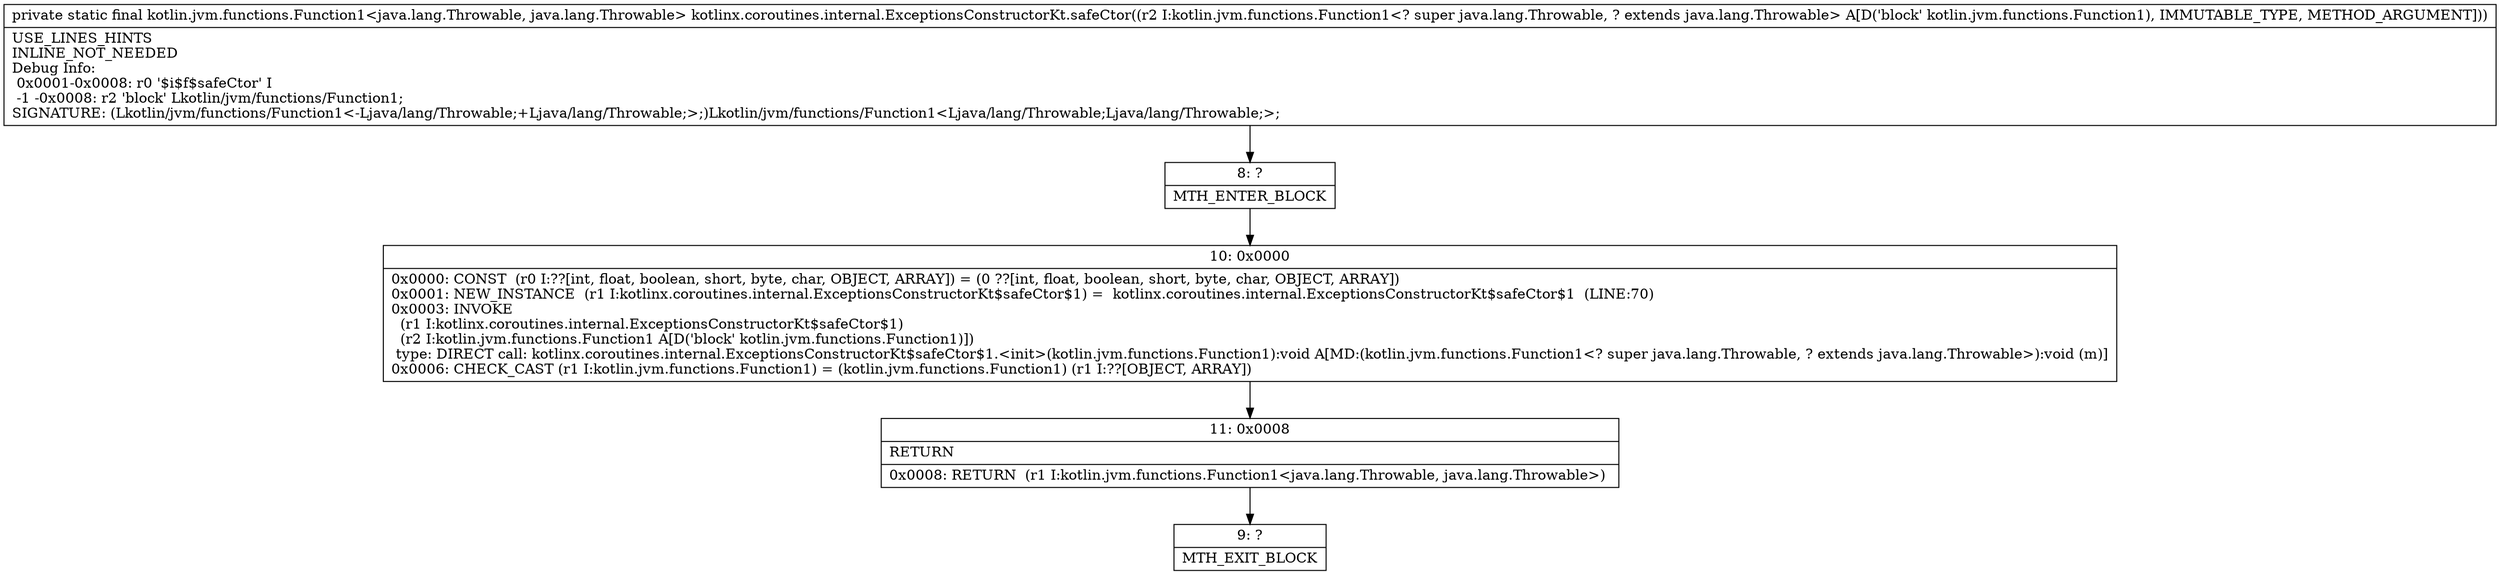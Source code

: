 digraph "CFG forkotlinx.coroutines.internal.ExceptionsConstructorKt.safeCtor(Lkotlin\/jvm\/functions\/Function1;)Lkotlin\/jvm\/functions\/Function1;" {
Node_8 [shape=record,label="{8\:\ ?|MTH_ENTER_BLOCK\l}"];
Node_10 [shape=record,label="{10\:\ 0x0000|0x0000: CONST  (r0 I:??[int, float, boolean, short, byte, char, OBJECT, ARRAY]) = (0 ??[int, float, boolean, short, byte, char, OBJECT, ARRAY]) \l0x0001: NEW_INSTANCE  (r1 I:kotlinx.coroutines.internal.ExceptionsConstructorKt$safeCtor$1) =  kotlinx.coroutines.internal.ExceptionsConstructorKt$safeCtor$1  (LINE:70)\l0x0003: INVOKE  \l  (r1 I:kotlinx.coroutines.internal.ExceptionsConstructorKt$safeCtor$1)\l  (r2 I:kotlin.jvm.functions.Function1 A[D('block' kotlin.jvm.functions.Function1)])\l type: DIRECT call: kotlinx.coroutines.internal.ExceptionsConstructorKt$safeCtor$1.\<init\>(kotlin.jvm.functions.Function1):void A[MD:(kotlin.jvm.functions.Function1\<? super java.lang.Throwable, ? extends java.lang.Throwable\>):void (m)]\l0x0006: CHECK_CAST (r1 I:kotlin.jvm.functions.Function1) = (kotlin.jvm.functions.Function1) (r1 I:??[OBJECT, ARRAY]) \l}"];
Node_11 [shape=record,label="{11\:\ 0x0008|RETURN\l|0x0008: RETURN  (r1 I:kotlin.jvm.functions.Function1\<java.lang.Throwable, java.lang.Throwable\>) \l}"];
Node_9 [shape=record,label="{9\:\ ?|MTH_EXIT_BLOCK\l}"];
MethodNode[shape=record,label="{private static final kotlin.jvm.functions.Function1\<java.lang.Throwable, java.lang.Throwable\> kotlinx.coroutines.internal.ExceptionsConstructorKt.safeCtor((r2 I:kotlin.jvm.functions.Function1\<? super java.lang.Throwable, ? extends java.lang.Throwable\> A[D('block' kotlin.jvm.functions.Function1), IMMUTABLE_TYPE, METHOD_ARGUMENT]))  | USE_LINES_HINTS\lINLINE_NOT_NEEDED\lDebug Info:\l  0x0001\-0x0008: r0 '$i$f$safeCtor' I\l  \-1 \-0x0008: r2 'block' Lkotlin\/jvm\/functions\/Function1;\lSIGNATURE: (Lkotlin\/jvm\/functions\/Function1\<\-Ljava\/lang\/Throwable;+Ljava\/lang\/Throwable;\>;)Lkotlin\/jvm\/functions\/Function1\<Ljava\/lang\/Throwable;Ljava\/lang\/Throwable;\>;\l}"];
MethodNode -> Node_8;Node_8 -> Node_10;
Node_10 -> Node_11;
Node_11 -> Node_9;
}

